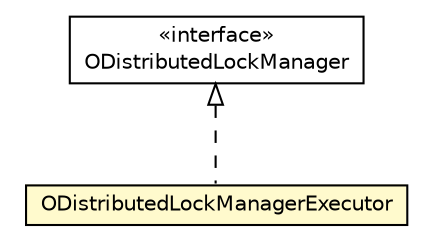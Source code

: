 #!/usr/local/bin/dot
#
# Class diagram 
# Generated by UMLGraph version R5_6-24-gf6e263 (http://www.umlgraph.org/)
#

digraph G {
	edge [fontname="Helvetica",fontsize=10,labelfontname="Helvetica",labelfontsize=10];
	node [fontname="Helvetica",fontsize=10,shape=plaintext];
	nodesep=0.25;
	ranksep=0.5;
	// com.orientechnologies.orient.server.distributed.ODistributedLockManager
	c1533888 [label=<<table title="com.orientechnologies.orient.server.distributed.ODistributedLockManager" border="0" cellborder="1" cellspacing="0" cellpadding="2" port="p" href="../ODistributedLockManager.html">
		<tr><td><table border="0" cellspacing="0" cellpadding="1">
<tr><td align="center" balign="center"> &#171;interface&#187; </td></tr>
<tr><td align="center" balign="center"> ODistributedLockManager </td></tr>
		</table></td></tr>
		</table>>, URL="../ODistributedLockManager.html", fontname="Helvetica", fontcolor="black", fontsize=10.0];
	// com.orientechnologies.orient.server.distributed.impl.ODistributedLockManagerExecutor
	c1534140 [label=<<table title="com.orientechnologies.orient.server.distributed.impl.ODistributedLockManagerExecutor" border="0" cellborder="1" cellspacing="0" cellpadding="2" port="p" bgcolor="lemonChiffon" href="./ODistributedLockManagerExecutor.html">
		<tr><td><table border="0" cellspacing="0" cellpadding="1">
<tr><td align="center" balign="center"> ODistributedLockManagerExecutor </td></tr>
		</table></td></tr>
		</table>>, URL="./ODistributedLockManagerExecutor.html", fontname="Helvetica", fontcolor="black", fontsize=10.0];
	//com.orientechnologies.orient.server.distributed.impl.ODistributedLockManagerExecutor implements com.orientechnologies.orient.server.distributed.ODistributedLockManager
	c1533888:p -> c1534140:p [dir=back,arrowtail=empty,style=dashed];
}

